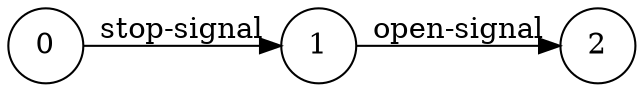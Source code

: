 digraph G {
  graph [rankdir="LR" ranksep=0];
  node [fixedsize=true width=0.5];
  0 [color="black" fillcolor="white" shape="circle" style="filled"];
  1 [color="black" fillcolor="white" shape="circle" style="filled"];
  2 [color="black" fillcolor="white" shape="circle" style="filled"];
  0 -> 1 [label="stop-signal"];
  1 -> 2 [label="open-signal"];
}
